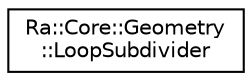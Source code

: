 digraph "Graphical Class Hierarchy"
{
 // INTERACTIVE_SVG=YES
 // LATEX_PDF_SIZE
  edge [fontname="Helvetica",fontsize="10",labelfontname="Helvetica",labelfontsize="10"];
  node [fontname="Helvetica",fontsize="10",shape=record];
  rankdir="LR";
  Node0 [label="Ra::Core::Geometry\l::LoopSubdivider",height=0.2,width=0.4,color="black", fillcolor="white", style="filled",URL="$classRa_1_1Core_1_1Geometry_1_1LoopSubdivider.html",tooltip=" "];
}
